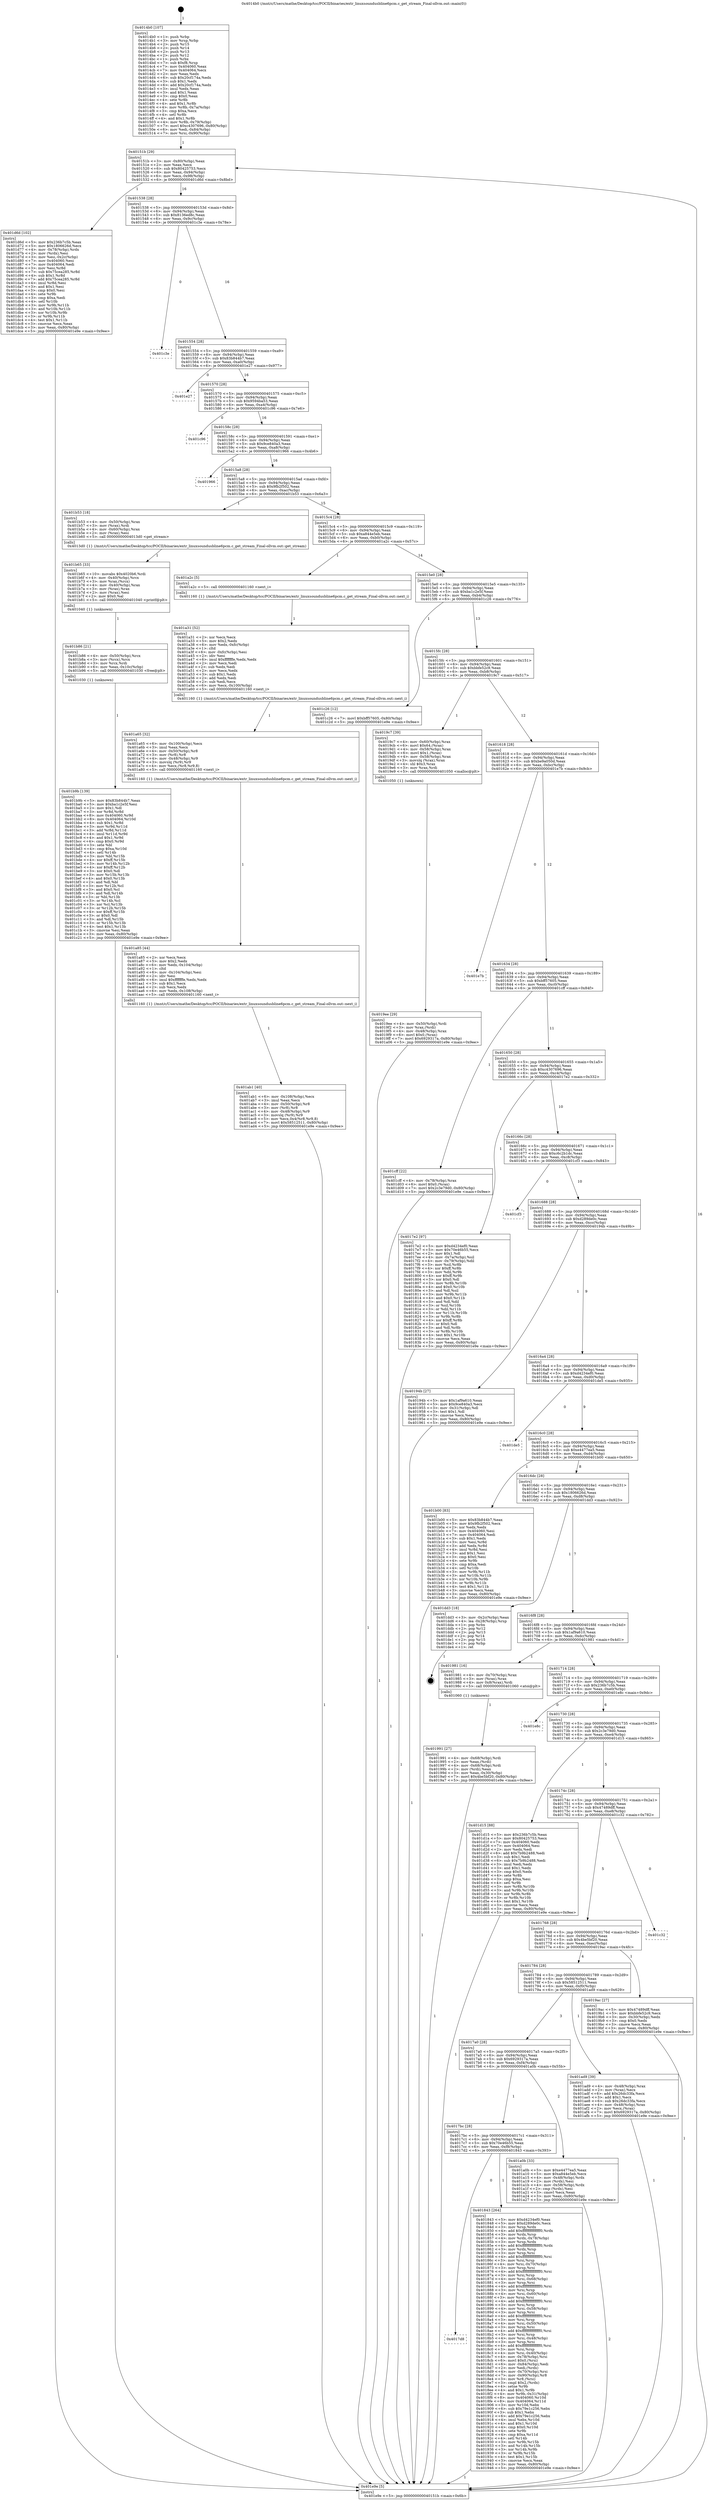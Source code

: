 digraph "0x4014b0" {
  label = "0x4014b0 (/mnt/c/Users/mathe/Desktop/tcc/POCII/binaries/extr_linuxsoundusbline6pcm.c_get_stream_Final-ollvm.out::main(0))"
  labelloc = "t"
  node[shape=record]

  Entry [label="",width=0.3,height=0.3,shape=circle,fillcolor=black,style=filled]
  "0x40151b" [label="{
     0x40151b [29]\l
     | [instrs]\l
     &nbsp;&nbsp;0x40151b \<+3\>: mov -0x80(%rbp),%eax\l
     &nbsp;&nbsp;0x40151e \<+2\>: mov %eax,%ecx\l
     &nbsp;&nbsp;0x401520 \<+6\>: sub $0x80425753,%ecx\l
     &nbsp;&nbsp;0x401526 \<+6\>: mov %eax,-0x94(%rbp)\l
     &nbsp;&nbsp;0x40152c \<+6\>: mov %ecx,-0x98(%rbp)\l
     &nbsp;&nbsp;0x401532 \<+6\>: je 0000000000401d6d \<main+0x8bd\>\l
  }"]
  "0x401d6d" [label="{
     0x401d6d [102]\l
     | [instrs]\l
     &nbsp;&nbsp;0x401d6d \<+5\>: mov $0x236b7c5b,%eax\l
     &nbsp;&nbsp;0x401d72 \<+5\>: mov $0x1806626d,%ecx\l
     &nbsp;&nbsp;0x401d77 \<+4\>: mov -0x78(%rbp),%rdx\l
     &nbsp;&nbsp;0x401d7b \<+2\>: mov (%rdx),%esi\l
     &nbsp;&nbsp;0x401d7d \<+3\>: mov %esi,-0x2c(%rbp)\l
     &nbsp;&nbsp;0x401d80 \<+7\>: mov 0x404060,%esi\l
     &nbsp;&nbsp;0x401d87 \<+7\>: mov 0x404064,%edi\l
     &nbsp;&nbsp;0x401d8e \<+3\>: mov %esi,%r8d\l
     &nbsp;&nbsp;0x401d91 \<+7\>: sub $0x75cea285,%r8d\l
     &nbsp;&nbsp;0x401d98 \<+4\>: sub $0x1,%r8d\l
     &nbsp;&nbsp;0x401d9c \<+7\>: add $0x75cea285,%r8d\l
     &nbsp;&nbsp;0x401da3 \<+4\>: imul %r8d,%esi\l
     &nbsp;&nbsp;0x401da7 \<+3\>: and $0x1,%esi\l
     &nbsp;&nbsp;0x401daa \<+3\>: cmp $0x0,%esi\l
     &nbsp;&nbsp;0x401dad \<+4\>: sete %r9b\l
     &nbsp;&nbsp;0x401db1 \<+3\>: cmp $0xa,%edi\l
     &nbsp;&nbsp;0x401db4 \<+4\>: setl %r10b\l
     &nbsp;&nbsp;0x401db8 \<+3\>: mov %r9b,%r11b\l
     &nbsp;&nbsp;0x401dbb \<+3\>: and %r10b,%r11b\l
     &nbsp;&nbsp;0x401dbe \<+3\>: xor %r10b,%r9b\l
     &nbsp;&nbsp;0x401dc1 \<+3\>: or %r9b,%r11b\l
     &nbsp;&nbsp;0x401dc4 \<+4\>: test $0x1,%r11b\l
     &nbsp;&nbsp;0x401dc8 \<+3\>: cmovne %ecx,%eax\l
     &nbsp;&nbsp;0x401dcb \<+3\>: mov %eax,-0x80(%rbp)\l
     &nbsp;&nbsp;0x401dce \<+5\>: jmp 0000000000401e9e \<main+0x9ee\>\l
  }"]
  "0x401538" [label="{
     0x401538 [28]\l
     | [instrs]\l
     &nbsp;&nbsp;0x401538 \<+5\>: jmp 000000000040153d \<main+0x8d\>\l
     &nbsp;&nbsp;0x40153d \<+6\>: mov -0x94(%rbp),%eax\l
     &nbsp;&nbsp;0x401543 \<+5\>: sub $0x8136ed8c,%eax\l
     &nbsp;&nbsp;0x401548 \<+6\>: mov %eax,-0x9c(%rbp)\l
     &nbsp;&nbsp;0x40154e \<+6\>: je 0000000000401c3e \<main+0x78e\>\l
  }"]
  Exit [label="",width=0.3,height=0.3,shape=circle,fillcolor=black,style=filled,peripheries=2]
  "0x401c3e" [label="{
     0x401c3e\l
  }", style=dashed]
  "0x401554" [label="{
     0x401554 [28]\l
     | [instrs]\l
     &nbsp;&nbsp;0x401554 \<+5\>: jmp 0000000000401559 \<main+0xa9\>\l
     &nbsp;&nbsp;0x401559 \<+6\>: mov -0x94(%rbp),%eax\l
     &nbsp;&nbsp;0x40155f \<+5\>: sub $0x83b844b7,%eax\l
     &nbsp;&nbsp;0x401564 \<+6\>: mov %eax,-0xa0(%rbp)\l
     &nbsp;&nbsp;0x40156a \<+6\>: je 0000000000401e27 \<main+0x977\>\l
  }"]
  "0x401b9b" [label="{
     0x401b9b [139]\l
     | [instrs]\l
     &nbsp;&nbsp;0x401b9b \<+5\>: mov $0x83b844b7,%eax\l
     &nbsp;&nbsp;0x401ba0 \<+5\>: mov $0xba1c2e5f,%esi\l
     &nbsp;&nbsp;0x401ba5 \<+2\>: mov $0x1,%dl\l
     &nbsp;&nbsp;0x401ba7 \<+3\>: xor %r8d,%r8d\l
     &nbsp;&nbsp;0x401baa \<+8\>: mov 0x404060,%r9d\l
     &nbsp;&nbsp;0x401bb2 \<+8\>: mov 0x404064,%r10d\l
     &nbsp;&nbsp;0x401bba \<+4\>: sub $0x1,%r8d\l
     &nbsp;&nbsp;0x401bbe \<+3\>: mov %r9d,%r11d\l
     &nbsp;&nbsp;0x401bc1 \<+3\>: add %r8d,%r11d\l
     &nbsp;&nbsp;0x401bc4 \<+4\>: imul %r11d,%r9d\l
     &nbsp;&nbsp;0x401bc8 \<+4\>: and $0x1,%r9d\l
     &nbsp;&nbsp;0x401bcc \<+4\>: cmp $0x0,%r9d\l
     &nbsp;&nbsp;0x401bd0 \<+3\>: sete %bl\l
     &nbsp;&nbsp;0x401bd3 \<+4\>: cmp $0xa,%r10d\l
     &nbsp;&nbsp;0x401bd7 \<+4\>: setl %r14b\l
     &nbsp;&nbsp;0x401bdb \<+3\>: mov %bl,%r15b\l
     &nbsp;&nbsp;0x401bde \<+4\>: xor $0xff,%r15b\l
     &nbsp;&nbsp;0x401be2 \<+3\>: mov %r14b,%r12b\l
     &nbsp;&nbsp;0x401be5 \<+4\>: xor $0xff,%r12b\l
     &nbsp;&nbsp;0x401be9 \<+3\>: xor $0x0,%dl\l
     &nbsp;&nbsp;0x401bec \<+3\>: mov %r15b,%r13b\l
     &nbsp;&nbsp;0x401bef \<+4\>: and $0x0,%r13b\l
     &nbsp;&nbsp;0x401bf3 \<+2\>: and %dl,%bl\l
     &nbsp;&nbsp;0x401bf5 \<+3\>: mov %r12b,%cl\l
     &nbsp;&nbsp;0x401bf8 \<+3\>: and $0x0,%cl\l
     &nbsp;&nbsp;0x401bfb \<+3\>: and %dl,%r14b\l
     &nbsp;&nbsp;0x401bfe \<+3\>: or %bl,%r13b\l
     &nbsp;&nbsp;0x401c01 \<+3\>: or %r14b,%cl\l
     &nbsp;&nbsp;0x401c04 \<+3\>: xor %cl,%r13b\l
     &nbsp;&nbsp;0x401c07 \<+3\>: or %r12b,%r15b\l
     &nbsp;&nbsp;0x401c0a \<+4\>: xor $0xff,%r15b\l
     &nbsp;&nbsp;0x401c0e \<+3\>: or $0x0,%dl\l
     &nbsp;&nbsp;0x401c11 \<+3\>: and %dl,%r15b\l
     &nbsp;&nbsp;0x401c14 \<+3\>: or %r15b,%r13b\l
     &nbsp;&nbsp;0x401c17 \<+4\>: test $0x1,%r13b\l
     &nbsp;&nbsp;0x401c1b \<+3\>: cmovne %esi,%eax\l
     &nbsp;&nbsp;0x401c1e \<+3\>: mov %eax,-0x80(%rbp)\l
     &nbsp;&nbsp;0x401c21 \<+5\>: jmp 0000000000401e9e \<main+0x9ee\>\l
  }"]
  "0x401e27" [label="{
     0x401e27\l
  }", style=dashed]
  "0x401570" [label="{
     0x401570 [28]\l
     | [instrs]\l
     &nbsp;&nbsp;0x401570 \<+5\>: jmp 0000000000401575 \<main+0xc5\>\l
     &nbsp;&nbsp;0x401575 \<+6\>: mov -0x94(%rbp),%eax\l
     &nbsp;&nbsp;0x40157b \<+5\>: sub $0x9594ba53,%eax\l
     &nbsp;&nbsp;0x401580 \<+6\>: mov %eax,-0xa4(%rbp)\l
     &nbsp;&nbsp;0x401586 \<+6\>: je 0000000000401c96 \<main+0x7e6\>\l
  }"]
  "0x401b86" [label="{
     0x401b86 [21]\l
     | [instrs]\l
     &nbsp;&nbsp;0x401b86 \<+4\>: mov -0x50(%rbp),%rcx\l
     &nbsp;&nbsp;0x401b8a \<+3\>: mov (%rcx),%rcx\l
     &nbsp;&nbsp;0x401b8d \<+3\>: mov %rcx,%rdi\l
     &nbsp;&nbsp;0x401b90 \<+6\>: mov %eax,-0x10c(%rbp)\l
     &nbsp;&nbsp;0x401b96 \<+5\>: call 0000000000401030 \<free@plt\>\l
     | [calls]\l
     &nbsp;&nbsp;0x401030 \{1\} (unknown)\l
  }"]
  "0x401c96" [label="{
     0x401c96\l
  }", style=dashed]
  "0x40158c" [label="{
     0x40158c [28]\l
     | [instrs]\l
     &nbsp;&nbsp;0x40158c \<+5\>: jmp 0000000000401591 \<main+0xe1\>\l
     &nbsp;&nbsp;0x401591 \<+6\>: mov -0x94(%rbp),%eax\l
     &nbsp;&nbsp;0x401597 \<+5\>: sub $0x9ce840a3,%eax\l
     &nbsp;&nbsp;0x40159c \<+6\>: mov %eax,-0xa8(%rbp)\l
     &nbsp;&nbsp;0x4015a2 \<+6\>: je 0000000000401966 \<main+0x4b6\>\l
  }"]
  "0x401b65" [label="{
     0x401b65 [33]\l
     | [instrs]\l
     &nbsp;&nbsp;0x401b65 \<+10\>: movabs $0x4020b6,%rdi\l
     &nbsp;&nbsp;0x401b6f \<+4\>: mov -0x40(%rbp),%rcx\l
     &nbsp;&nbsp;0x401b73 \<+3\>: mov %rax,(%rcx)\l
     &nbsp;&nbsp;0x401b76 \<+4\>: mov -0x40(%rbp),%rax\l
     &nbsp;&nbsp;0x401b7a \<+3\>: mov (%rax),%rax\l
     &nbsp;&nbsp;0x401b7d \<+2\>: mov (%rax),%esi\l
     &nbsp;&nbsp;0x401b7f \<+2\>: mov $0x0,%al\l
     &nbsp;&nbsp;0x401b81 \<+5\>: call 0000000000401040 \<printf@plt\>\l
     | [calls]\l
     &nbsp;&nbsp;0x401040 \{1\} (unknown)\l
  }"]
  "0x401966" [label="{
     0x401966\l
  }", style=dashed]
  "0x4015a8" [label="{
     0x4015a8 [28]\l
     | [instrs]\l
     &nbsp;&nbsp;0x4015a8 \<+5\>: jmp 00000000004015ad \<main+0xfd\>\l
     &nbsp;&nbsp;0x4015ad \<+6\>: mov -0x94(%rbp),%eax\l
     &nbsp;&nbsp;0x4015b3 \<+5\>: sub $0x9fb2f502,%eax\l
     &nbsp;&nbsp;0x4015b8 \<+6\>: mov %eax,-0xac(%rbp)\l
     &nbsp;&nbsp;0x4015be \<+6\>: je 0000000000401b53 \<main+0x6a3\>\l
  }"]
  "0x401ab1" [label="{
     0x401ab1 [40]\l
     | [instrs]\l
     &nbsp;&nbsp;0x401ab1 \<+6\>: mov -0x108(%rbp),%ecx\l
     &nbsp;&nbsp;0x401ab7 \<+3\>: imul %eax,%ecx\l
     &nbsp;&nbsp;0x401aba \<+4\>: mov -0x50(%rbp),%r8\l
     &nbsp;&nbsp;0x401abe \<+3\>: mov (%r8),%r8\l
     &nbsp;&nbsp;0x401ac1 \<+4\>: mov -0x48(%rbp),%r9\l
     &nbsp;&nbsp;0x401ac5 \<+3\>: movslq (%r9),%r9\l
     &nbsp;&nbsp;0x401ac8 \<+5\>: mov %ecx,0x4(%r8,%r9,8)\l
     &nbsp;&nbsp;0x401acd \<+7\>: movl $0x58512511,-0x80(%rbp)\l
     &nbsp;&nbsp;0x401ad4 \<+5\>: jmp 0000000000401e9e \<main+0x9ee\>\l
  }"]
  "0x401b53" [label="{
     0x401b53 [18]\l
     | [instrs]\l
     &nbsp;&nbsp;0x401b53 \<+4\>: mov -0x50(%rbp),%rax\l
     &nbsp;&nbsp;0x401b57 \<+3\>: mov (%rax),%rdi\l
     &nbsp;&nbsp;0x401b5a \<+4\>: mov -0x60(%rbp),%rax\l
     &nbsp;&nbsp;0x401b5e \<+2\>: mov (%rax),%esi\l
     &nbsp;&nbsp;0x401b60 \<+5\>: call 00000000004013d0 \<get_stream\>\l
     | [calls]\l
     &nbsp;&nbsp;0x4013d0 \{1\} (/mnt/c/Users/mathe/Desktop/tcc/POCII/binaries/extr_linuxsoundusbline6pcm.c_get_stream_Final-ollvm.out::get_stream)\l
  }"]
  "0x4015c4" [label="{
     0x4015c4 [28]\l
     | [instrs]\l
     &nbsp;&nbsp;0x4015c4 \<+5\>: jmp 00000000004015c9 \<main+0x119\>\l
     &nbsp;&nbsp;0x4015c9 \<+6\>: mov -0x94(%rbp),%eax\l
     &nbsp;&nbsp;0x4015cf \<+5\>: sub $0xa844e5eb,%eax\l
     &nbsp;&nbsp;0x4015d4 \<+6\>: mov %eax,-0xb0(%rbp)\l
     &nbsp;&nbsp;0x4015da \<+6\>: je 0000000000401a2c \<main+0x57c\>\l
  }"]
  "0x401a85" [label="{
     0x401a85 [44]\l
     | [instrs]\l
     &nbsp;&nbsp;0x401a85 \<+2\>: xor %ecx,%ecx\l
     &nbsp;&nbsp;0x401a87 \<+5\>: mov $0x2,%edx\l
     &nbsp;&nbsp;0x401a8c \<+6\>: mov %edx,-0x104(%rbp)\l
     &nbsp;&nbsp;0x401a92 \<+1\>: cltd\l
     &nbsp;&nbsp;0x401a93 \<+6\>: mov -0x104(%rbp),%esi\l
     &nbsp;&nbsp;0x401a99 \<+2\>: idiv %esi\l
     &nbsp;&nbsp;0x401a9b \<+6\>: imul $0xfffffffe,%edx,%edx\l
     &nbsp;&nbsp;0x401aa1 \<+3\>: sub $0x1,%ecx\l
     &nbsp;&nbsp;0x401aa4 \<+2\>: sub %ecx,%edx\l
     &nbsp;&nbsp;0x401aa6 \<+6\>: mov %edx,-0x108(%rbp)\l
     &nbsp;&nbsp;0x401aac \<+5\>: call 0000000000401160 \<next_i\>\l
     | [calls]\l
     &nbsp;&nbsp;0x401160 \{1\} (/mnt/c/Users/mathe/Desktop/tcc/POCII/binaries/extr_linuxsoundusbline6pcm.c_get_stream_Final-ollvm.out::next_i)\l
  }"]
  "0x401a2c" [label="{
     0x401a2c [5]\l
     | [instrs]\l
     &nbsp;&nbsp;0x401a2c \<+5\>: call 0000000000401160 \<next_i\>\l
     | [calls]\l
     &nbsp;&nbsp;0x401160 \{1\} (/mnt/c/Users/mathe/Desktop/tcc/POCII/binaries/extr_linuxsoundusbline6pcm.c_get_stream_Final-ollvm.out::next_i)\l
  }"]
  "0x4015e0" [label="{
     0x4015e0 [28]\l
     | [instrs]\l
     &nbsp;&nbsp;0x4015e0 \<+5\>: jmp 00000000004015e5 \<main+0x135\>\l
     &nbsp;&nbsp;0x4015e5 \<+6\>: mov -0x94(%rbp),%eax\l
     &nbsp;&nbsp;0x4015eb \<+5\>: sub $0xba1c2e5f,%eax\l
     &nbsp;&nbsp;0x4015f0 \<+6\>: mov %eax,-0xb4(%rbp)\l
     &nbsp;&nbsp;0x4015f6 \<+6\>: je 0000000000401c26 \<main+0x776\>\l
  }"]
  "0x401a65" [label="{
     0x401a65 [32]\l
     | [instrs]\l
     &nbsp;&nbsp;0x401a65 \<+6\>: mov -0x100(%rbp),%ecx\l
     &nbsp;&nbsp;0x401a6b \<+3\>: imul %eax,%ecx\l
     &nbsp;&nbsp;0x401a6e \<+4\>: mov -0x50(%rbp),%r8\l
     &nbsp;&nbsp;0x401a72 \<+3\>: mov (%r8),%r8\l
     &nbsp;&nbsp;0x401a75 \<+4\>: mov -0x48(%rbp),%r9\l
     &nbsp;&nbsp;0x401a79 \<+3\>: movslq (%r9),%r9\l
     &nbsp;&nbsp;0x401a7c \<+4\>: mov %ecx,(%r8,%r9,8)\l
     &nbsp;&nbsp;0x401a80 \<+5\>: call 0000000000401160 \<next_i\>\l
     | [calls]\l
     &nbsp;&nbsp;0x401160 \{1\} (/mnt/c/Users/mathe/Desktop/tcc/POCII/binaries/extr_linuxsoundusbline6pcm.c_get_stream_Final-ollvm.out::next_i)\l
  }"]
  "0x401c26" [label="{
     0x401c26 [12]\l
     | [instrs]\l
     &nbsp;&nbsp;0x401c26 \<+7\>: movl $0xbff57605,-0x80(%rbp)\l
     &nbsp;&nbsp;0x401c2d \<+5\>: jmp 0000000000401e9e \<main+0x9ee\>\l
  }"]
  "0x4015fc" [label="{
     0x4015fc [28]\l
     | [instrs]\l
     &nbsp;&nbsp;0x4015fc \<+5\>: jmp 0000000000401601 \<main+0x151\>\l
     &nbsp;&nbsp;0x401601 \<+6\>: mov -0x94(%rbp),%eax\l
     &nbsp;&nbsp;0x401607 \<+5\>: sub $0xbbfe52c9,%eax\l
     &nbsp;&nbsp;0x40160c \<+6\>: mov %eax,-0xb8(%rbp)\l
     &nbsp;&nbsp;0x401612 \<+6\>: je 00000000004019c7 \<main+0x517\>\l
  }"]
  "0x401a31" [label="{
     0x401a31 [52]\l
     | [instrs]\l
     &nbsp;&nbsp;0x401a31 \<+2\>: xor %ecx,%ecx\l
     &nbsp;&nbsp;0x401a33 \<+5\>: mov $0x2,%edx\l
     &nbsp;&nbsp;0x401a38 \<+6\>: mov %edx,-0xfc(%rbp)\l
     &nbsp;&nbsp;0x401a3e \<+1\>: cltd\l
     &nbsp;&nbsp;0x401a3f \<+6\>: mov -0xfc(%rbp),%esi\l
     &nbsp;&nbsp;0x401a45 \<+2\>: idiv %esi\l
     &nbsp;&nbsp;0x401a47 \<+6\>: imul $0xfffffffe,%edx,%edx\l
     &nbsp;&nbsp;0x401a4d \<+2\>: mov %ecx,%edi\l
     &nbsp;&nbsp;0x401a4f \<+2\>: sub %edx,%edi\l
     &nbsp;&nbsp;0x401a51 \<+2\>: mov %ecx,%edx\l
     &nbsp;&nbsp;0x401a53 \<+3\>: sub $0x1,%edx\l
     &nbsp;&nbsp;0x401a56 \<+2\>: add %edx,%edi\l
     &nbsp;&nbsp;0x401a58 \<+2\>: sub %edi,%ecx\l
     &nbsp;&nbsp;0x401a5a \<+6\>: mov %ecx,-0x100(%rbp)\l
     &nbsp;&nbsp;0x401a60 \<+5\>: call 0000000000401160 \<next_i\>\l
     | [calls]\l
     &nbsp;&nbsp;0x401160 \{1\} (/mnt/c/Users/mathe/Desktop/tcc/POCII/binaries/extr_linuxsoundusbline6pcm.c_get_stream_Final-ollvm.out::next_i)\l
  }"]
  "0x4019c7" [label="{
     0x4019c7 [39]\l
     | [instrs]\l
     &nbsp;&nbsp;0x4019c7 \<+4\>: mov -0x60(%rbp),%rax\l
     &nbsp;&nbsp;0x4019cb \<+6\>: movl $0x64,(%rax)\l
     &nbsp;&nbsp;0x4019d1 \<+4\>: mov -0x58(%rbp),%rax\l
     &nbsp;&nbsp;0x4019d5 \<+6\>: movl $0x1,(%rax)\l
     &nbsp;&nbsp;0x4019db \<+4\>: mov -0x58(%rbp),%rax\l
     &nbsp;&nbsp;0x4019df \<+3\>: movslq (%rax),%rax\l
     &nbsp;&nbsp;0x4019e2 \<+4\>: shl $0x3,%rax\l
     &nbsp;&nbsp;0x4019e6 \<+3\>: mov %rax,%rdi\l
     &nbsp;&nbsp;0x4019e9 \<+5\>: call 0000000000401050 \<malloc@plt\>\l
     | [calls]\l
     &nbsp;&nbsp;0x401050 \{1\} (unknown)\l
  }"]
  "0x401618" [label="{
     0x401618 [28]\l
     | [instrs]\l
     &nbsp;&nbsp;0x401618 \<+5\>: jmp 000000000040161d \<main+0x16d\>\l
     &nbsp;&nbsp;0x40161d \<+6\>: mov -0x94(%rbp),%eax\l
     &nbsp;&nbsp;0x401623 \<+5\>: sub $0xbe9a050d,%eax\l
     &nbsp;&nbsp;0x401628 \<+6\>: mov %eax,-0xbc(%rbp)\l
     &nbsp;&nbsp;0x40162e \<+6\>: je 0000000000401e7b \<main+0x9cb\>\l
  }"]
  "0x4019ee" [label="{
     0x4019ee [29]\l
     | [instrs]\l
     &nbsp;&nbsp;0x4019ee \<+4\>: mov -0x50(%rbp),%rdi\l
     &nbsp;&nbsp;0x4019f2 \<+3\>: mov %rax,(%rdi)\l
     &nbsp;&nbsp;0x4019f5 \<+4\>: mov -0x48(%rbp),%rax\l
     &nbsp;&nbsp;0x4019f9 \<+6\>: movl $0x0,(%rax)\l
     &nbsp;&nbsp;0x4019ff \<+7\>: movl $0x6929317a,-0x80(%rbp)\l
     &nbsp;&nbsp;0x401a06 \<+5\>: jmp 0000000000401e9e \<main+0x9ee\>\l
  }"]
  "0x401e7b" [label="{
     0x401e7b\l
  }", style=dashed]
  "0x401634" [label="{
     0x401634 [28]\l
     | [instrs]\l
     &nbsp;&nbsp;0x401634 \<+5\>: jmp 0000000000401639 \<main+0x189\>\l
     &nbsp;&nbsp;0x401639 \<+6\>: mov -0x94(%rbp),%eax\l
     &nbsp;&nbsp;0x40163f \<+5\>: sub $0xbff57605,%eax\l
     &nbsp;&nbsp;0x401644 \<+6\>: mov %eax,-0xc0(%rbp)\l
     &nbsp;&nbsp;0x40164a \<+6\>: je 0000000000401cff \<main+0x84f\>\l
  }"]
  "0x401991" [label="{
     0x401991 [27]\l
     | [instrs]\l
     &nbsp;&nbsp;0x401991 \<+4\>: mov -0x68(%rbp),%rdi\l
     &nbsp;&nbsp;0x401995 \<+2\>: mov %eax,(%rdi)\l
     &nbsp;&nbsp;0x401997 \<+4\>: mov -0x68(%rbp),%rdi\l
     &nbsp;&nbsp;0x40199b \<+2\>: mov (%rdi),%eax\l
     &nbsp;&nbsp;0x40199d \<+3\>: mov %eax,-0x30(%rbp)\l
     &nbsp;&nbsp;0x4019a0 \<+7\>: movl $0x4be5bf20,-0x80(%rbp)\l
     &nbsp;&nbsp;0x4019a7 \<+5\>: jmp 0000000000401e9e \<main+0x9ee\>\l
  }"]
  "0x401cff" [label="{
     0x401cff [22]\l
     | [instrs]\l
     &nbsp;&nbsp;0x401cff \<+4\>: mov -0x78(%rbp),%rax\l
     &nbsp;&nbsp;0x401d03 \<+6\>: movl $0x0,(%rax)\l
     &nbsp;&nbsp;0x401d09 \<+7\>: movl $0x2c3e79d0,-0x80(%rbp)\l
     &nbsp;&nbsp;0x401d10 \<+5\>: jmp 0000000000401e9e \<main+0x9ee\>\l
  }"]
  "0x401650" [label="{
     0x401650 [28]\l
     | [instrs]\l
     &nbsp;&nbsp;0x401650 \<+5\>: jmp 0000000000401655 \<main+0x1a5\>\l
     &nbsp;&nbsp;0x401655 \<+6\>: mov -0x94(%rbp),%eax\l
     &nbsp;&nbsp;0x40165b \<+5\>: sub $0xc4307696,%eax\l
     &nbsp;&nbsp;0x401660 \<+6\>: mov %eax,-0xc4(%rbp)\l
     &nbsp;&nbsp;0x401666 \<+6\>: je 00000000004017e2 \<main+0x332\>\l
  }"]
  "0x4017d8" [label="{
     0x4017d8\l
  }", style=dashed]
  "0x4017e2" [label="{
     0x4017e2 [97]\l
     | [instrs]\l
     &nbsp;&nbsp;0x4017e2 \<+5\>: mov $0xd4234ef0,%eax\l
     &nbsp;&nbsp;0x4017e7 \<+5\>: mov $0x70e46b55,%ecx\l
     &nbsp;&nbsp;0x4017ec \<+2\>: mov $0x1,%dl\l
     &nbsp;&nbsp;0x4017ee \<+4\>: mov -0x7a(%rbp),%sil\l
     &nbsp;&nbsp;0x4017f2 \<+4\>: mov -0x79(%rbp),%dil\l
     &nbsp;&nbsp;0x4017f6 \<+3\>: mov %sil,%r8b\l
     &nbsp;&nbsp;0x4017f9 \<+4\>: xor $0xff,%r8b\l
     &nbsp;&nbsp;0x4017fd \<+3\>: mov %dil,%r9b\l
     &nbsp;&nbsp;0x401800 \<+4\>: xor $0xff,%r9b\l
     &nbsp;&nbsp;0x401804 \<+3\>: xor $0x0,%dl\l
     &nbsp;&nbsp;0x401807 \<+3\>: mov %r8b,%r10b\l
     &nbsp;&nbsp;0x40180a \<+4\>: and $0x0,%r10b\l
     &nbsp;&nbsp;0x40180e \<+3\>: and %dl,%sil\l
     &nbsp;&nbsp;0x401811 \<+3\>: mov %r9b,%r11b\l
     &nbsp;&nbsp;0x401814 \<+4\>: and $0x0,%r11b\l
     &nbsp;&nbsp;0x401818 \<+3\>: and %dl,%dil\l
     &nbsp;&nbsp;0x40181b \<+3\>: or %sil,%r10b\l
     &nbsp;&nbsp;0x40181e \<+3\>: or %dil,%r11b\l
     &nbsp;&nbsp;0x401821 \<+3\>: xor %r11b,%r10b\l
     &nbsp;&nbsp;0x401824 \<+3\>: or %r9b,%r8b\l
     &nbsp;&nbsp;0x401827 \<+4\>: xor $0xff,%r8b\l
     &nbsp;&nbsp;0x40182b \<+3\>: or $0x0,%dl\l
     &nbsp;&nbsp;0x40182e \<+3\>: and %dl,%r8b\l
     &nbsp;&nbsp;0x401831 \<+3\>: or %r8b,%r10b\l
     &nbsp;&nbsp;0x401834 \<+4\>: test $0x1,%r10b\l
     &nbsp;&nbsp;0x401838 \<+3\>: cmovne %ecx,%eax\l
     &nbsp;&nbsp;0x40183b \<+3\>: mov %eax,-0x80(%rbp)\l
     &nbsp;&nbsp;0x40183e \<+5\>: jmp 0000000000401e9e \<main+0x9ee\>\l
  }"]
  "0x40166c" [label="{
     0x40166c [28]\l
     | [instrs]\l
     &nbsp;&nbsp;0x40166c \<+5\>: jmp 0000000000401671 \<main+0x1c1\>\l
     &nbsp;&nbsp;0x401671 \<+6\>: mov -0x94(%rbp),%eax\l
     &nbsp;&nbsp;0x401677 \<+5\>: sub $0xc6c2b1dc,%eax\l
     &nbsp;&nbsp;0x40167c \<+6\>: mov %eax,-0xc8(%rbp)\l
     &nbsp;&nbsp;0x401682 \<+6\>: je 0000000000401cf3 \<main+0x843\>\l
  }"]
  "0x401e9e" [label="{
     0x401e9e [5]\l
     | [instrs]\l
     &nbsp;&nbsp;0x401e9e \<+5\>: jmp 000000000040151b \<main+0x6b\>\l
  }"]
  "0x4014b0" [label="{
     0x4014b0 [107]\l
     | [instrs]\l
     &nbsp;&nbsp;0x4014b0 \<+1\>: push %rbp\l
     &nbsp;&nbsp;0x4014b1 \<+3\>: mov %rsp,%rbp\l
     &nbsp;&nbsp;0x4014b4 \<+2\>: push %r15\l
     &nbsp;&nbsp;0x4014b6 \<+2\>: push %r14\l
     &nbsp;&nbsp;0x4014b8 \<+2\>: push %r13\l
     &nbsp;&nbsp;0x4014ba \<+2\>: push %r12\l
     &nbsp;&nbsp;0x4014bc \<+1\>: push %rbx\l
     &nbsp;&nbsp;0x4014bd \<+7\>: sub $0xf8,%rsp\l
     &nbsp;&nbsp;0x4014c4 \<+7\>: mov 0x404060,%eax\l
     &nbsp;&nbsp;0x4014cb \<+7\>: mov 0x404064,%ecx\l
     &nbsp;&nbsp;0x4014d2 \<+2\>: mov %eax,%edx\l
     &nbsp;&nbsp;0x4014d4 \<+6\>: sub $0x20cf174a,%edx\l
     &nbsp;&nbsp;0x4014da \<+3\>: sub $0x1,%edx\l
     &nbsp;&nbsp;0x4014dd \<+6\>: add $0x20cf174a,%edx\l
     &nbsp;&nbsp;0x4014e3 \<+3\>: imul %edx,%eax\l
     &nbsp;&nbsp;0x4014e6 \<+3\>: and $0x1,%eax\l
     &nbsp;&nbsp;0x4014e9 \<+3\>: cmp $0x0,%eax\l
     &nbsp;&nbsp;0x4014ec \<+4\>: sete %r8b\l
     &nbsp;&nbsp;0x4014f0 \<+4\>: and $0x1,%r8b\l
     &nbsp;&nbsp;0x4014f4 \<+4\>: mov %r8b,-0x7a(%rbp)\l
     &nbsp;&nbsp;0x4014f8 \<+3\>: cmp $0xa,%ecx\l
     &nbsp;&nbsp;0x4014fb \<+4\>: setl %r8b\l
     &nbsp;&nbsp;0x4014ff \<+4\>: and $0x1,%r8b\l
     &nbsp;&nbsp;0x401503 \<+4\>: mov %r8b,-0x79(%rbp)\l
     &nbsp;&nbsp;0x401507 \<+7\>: movl $0xc4307696,-0x80(%rbp)\l
     &nbsp;&nbsp;0x40150e \<+6\>: mov %edi,-0x84(%rbp)\l
     &nbsp;&nbsp;0x401514 \<+7\>: mov %rsi,-0x90(%rbp)\l
  }"]
  "0x401843" [label="{
     0x401843 [264]\l
     | [instrs]\l
     &nbsp;&nbsp;0x401843 \<+5\>: mov $0xd4234ef0,%eax\l
     &nbsp;&nbsp;0x401848 \<+5\>: mov $0xd289de0c,%ecx\l
     &nbsp;&nbsp;0x40184d \<+3\>: mov %rsp,%rdx\l
     &nbsp;&nbsp;0x401850 \<+4\>: add $0xfffffffffffffff0,%rdx\l
     &nbsp;&nbsp;0x401854 \<+3\>: mov %rdx,%rsp\l
     &nbsp;&nbsp;0x401857 \<+4\>: mov %rdx,-0x78(%rbp)\l
     &nbsp;&nbsp;0x40185b \<+3\>: mov %rsp,%rdx\l
     &nbsp;&nbsp;0x40185e \<+4\>: add $0xfffffffffffffff0,%rdx\l
     &nbsp;&nbsp;0x401862 \<+3\>: mov %rdx,%rsp\l
     &nbsp;&nbsp;0x401865 \<+3\>: mov %rsp,%rsi\l
     &nbsp;&nbsp;0x401868 \<+4\>: add $0xfffffffffffffff0,%rsi\l
     &nbsp;&nbsp;0x40186c \<+3\>: mov %rsi,%rsp\l
     &nbsp;&nbsp;0x40186f \<+4\>: mov %rsi,-0x70(%rbp)\l
     &nbsp;&nbsp;0x401873 \<+3\>: mov %rsp,%rsi\l
     &nbsp;&nbsp;0x401876 \<+4\>: add $0xfffffffffffffff0,%rsi\l
     &nbsp;&nbsp;0x40187a \<+3\>: mov %rsi,%rsp\l
     &nbsp;&nbsp;0x40187d \<+4\>: mov %rsi,-0x68(%rbp)\l
     &nbsp;&nbsp;0x401881 \<+3\>: mov %rsp,%rsi\l
     &nbsp;&nbsp;0x401884 \<+4\>: add $0xfffffffffffffff0,%rsi\l
     &nbsp;&nbsp;0x401888 \<+3\>: mov %rsi,%rsp\l
     &nbsp;&nbsp;0x40188b \<+4\>: mov %rsi,-0x60(%rbp)\l
     &nbsp;&nbsp;0x40188f \<+3\>: mov %rsp,%rsi\l
     &nbsp;&nbsp;0x401892 \<+4\>: add $0xfffffffffffffff0,%rsi\l
     &nbsp;&nbsp;0x401896 \<+3\>: mov %rsi,%rsp\l
     &nbsp;&nbsp;0x401899 \<+4\>: mov %rsi,-0x58(%rbp)\l
     &nbsp;&nbsp;0x40189d \<+3\>: mov %rsp,%rsi\l
     &nbsp;&nbsp;0x4018a0 \<+4\>: add $0xfffffffffffffff0,%rsi\l
     &nbsp;&nbsp;0x4018a4 \<+3\>: mov %rsi,%rsp\l
     &nbsp;&nbsp;0x4018a7 \<+4\>: mov %rsi,-0x50(%rbp)\l
     &nbsp;&nbsp;0x4018ab \<+3\>: mov %rsp,%rsi\l
     &nbsp;&nbsp;0x4018ae \<+4\>: add $0xfffffffffffffff0,%rsi\l
     &nbsp;&nbsp;0x4018b2 \<+3\>: mov %rsi,%rsp\l
     &nbsp;&nbsp;0x4018b5 \<+4\>: mov %rsi,-0x48(%rbp)\l
     &nbsp;&nbsp;0x4018b9 \<+3\>: mov %rsp,%rsi\l
     &nbsp;&nbsp;0x4018bc \<+4\>: add $0xfffffffffffffff0,%rsi\l
     &nbsp;&nbsp;0x4018c0 \<+3\>: mov %rsi,%rsp\l
     &nbsp;&nbsp;0x4018c3 \<+4\>: mov %rsi,-0x40(%rbp)\l
     &nbsp;&nbsp;0x4018c7 \<+4\>: mov -0x78(%rbp),%rsi\l
     &nbsp;&nbsp;0x4018cb \<+6\>: movl $0x0,(%rsi)\l
     &nbsp;&nbsp;0x4018d1 \<+6\>: mov -0x84(%rbp),%edi\l
     &nbsp;&nbsp;0x4018d7 \<+2\>: mov %edi,(%rdx)\l
     &nbsp;&nbsp;0x4018d9 \<+4\>: mov -0x70(%rbp),%rsi\l
     &nbsp;&nbsp;0x4018dd \<+7\>: mov -0x90(%rbp),%r8\l
     &nbsp;&nbsp;0x4018e4 \<+3\>: mov %r8,(%rsi)\l
     &nbsp;&nbsp;0x4018e7 \<+3\>: cmpl $0x2,(%rdx)\l
     &nbsp;&nbsp;0x4018ea \<+4\>: setne %r9b\l
     &nbsp;&nbsp;0x4018ee \<+4\>: and $0x1,%r9b\l
     &nbsp;&nbsp;0x4018f2 \<+4\>: mov %r9b,-0x31(%rbp)\l
     &nbsp;&nbsp;0x4018f6 \<+8\>: mov 0x404060,%r10d\l
     &nbsp;&nbsp;0x4018fe \<+8\>: mov 0x404064,%r11d\l
     &nbsp;&nbsp;0x401906 \<+3\>: mov %r10d,%ebx\l
     &nbsp;&nbsp;0x401909 \<+6\>: sub $0x79e1c256,%ebx\l
     &nbsp;&nbsp;0x40190f \<+3\>: sub $0x1,%ebx\l
     &nbsp;&nbsp;0x401912 \<+6\>: add $0x79e1c256,%ebx\l
     &nbsp;&nbsp;0x401918 \<+4\>: imul %ebx,%r10d\l
     &nbsp;&nbsp;0x40191c \<+4\>: and $0x1,%r10d\l
     &nbsp;&nbsp;0x401920 \<+4\>: cmp $0x0,%r10d\l
     &nbsp;&nbsp;0x401924 \<+4\>: sete %r9b\l
     &nbsp;&nbsp;0x401928 \<+4\>: cmp $0xa,%r11d\l
     &nbsp;&nbsp;0x40192c \<+4\>: setl %r14b\l
     &nbsp;&nbsp;0x401930 \<+3\>: mov %r9b,%r15b\l
     &nbsp;&nbsp;0x401933 \<+3\>: and %r14b,%r15b\l
     &nbsp;&nbsp;0x401936 \<+3\>: xor %r14b,%r9b\l
     &nbsp;&nbsp;0x401939 \<+3\>: or %r9b,%r15b\l
     &nbsp;&nbsp;0x40193c \<+4\>: test $0x1,%r15b\l
     &nbsp;&nbsp;0x401940 \<+3\>: cmovne %ecx,%eax\l
     &nbsp;&nbsp;0x401943 \<+3\>: mov %eax,-0x80(%rbp)\l
     &nbsp;&nbsp;0x401946 \<+5\>: jmp 0000000000401e9e \<main+0x9ee\>\l
  }"]
  "0x401cf3" [label="{
     0x401cf3\l
  }", style=dashed]
  "0x401688" [label="{
     0x401688 [28]\l
     | [instrs]\l
     &nbsp;&nbsp;0x401688 \<+5\>: jmp 000000000040168d \<main+0x1dd\>\l
     &nbsp;&nbsp;0x40168d \<+6\>: mov -0x94(%rbp),%eax\l
     &nbsp;&nbsp;0x401693 \<+5\>: sub $0xd289de0c,%eax\l
     &nbsp;&nbsp;0x401698 \<+6\>: mov %eax,-0xcc(%rbp)\l
     &nbsp;&nbsp;0x40169e \<+6\>: je 000000000040194b \<main+0x49b\>\l
  }"]
  "0x4017bc" [label="{
     0x4017bc [28]\l
     | [instrs]\l
     &nbsp;&nbsp;0x4017bc \<+5\>: jmp 00000000004017c1 \<main+0x311\>\l
     &nbsp;&nbsp;0x4017c1 \<+6\>: mov -0x94(%rbp),%eax\l
     &nbsp;&nbsp;0x4017c7 \<+5\>: sub $0x70e46b55,%eax\l
     &nbsp;&nbsp;0x4017cc \<+6\>: mov %eax,-0xf8(%rbp)\l
     &nbsp;&nbsp;0x4017d2 \<+6\>: je 0000000000401843 \<main+0x393\>\l
  }"]
  "0x40194b" [label="{
     0x40194b [27]\l
     | [instrs]\l
     &nbsp;&nbsp;0x40194b \<+5\>: mov $0x1af9a610,%eax\l
     &nbsp;&nbsp;0x401950 \<+5\>: mov $0x9ce840a3,%ecx\l
     &nbsp;&nbsp;0x401955 \<+3\>: mov -0x31(%rbp),%dl\l
     &nbsp;&nbsp;0x401958 \<+3\>: test $0x1,%dl\l
     &nbsp;&nbsp;0x40195b \<+3\>: cmovne %ecx,%eax\l
     &nbsp;&nbsp;0x40195e \<+3\>: mov %eax,-0x80(%rbp)\l
     &nbsp;&nbsp;0x401961 \<+5\>: jmp 0000000000401e9e \<main+0x9ee\>\l
  }"]
  "0x4016a4" [label="{
     0x4016a4 [28]\l
     | [instrs]\l
     &nbsp;&nbsp;0x4016a4 \<+5\>: jmp 00000000004016a9 \<main+0x1f9\>\l
     &nbsp;&nbsp;0x4016a9 \<+6\>: mov -0x94(%rbp),%eax\l
     &nbsp;&nbsp;0x4016af \<+5\>: sub $0xd4234ef0,%eax\l
     &nbsp;&nbsp;0x4016b4 \<+6\>: mov %eax,-0xd0(%rbp)\l
     &nbsp;&nbsp;0x4016ba \<+6\>: je 0000000000401de5 \<main+0x935\>\l
  }"]
  "0x401a0b" [label="{
     0x401a0b [33]\l
     | [instrs]\l
     &nbsp;&nbsp;0x401a0b \<+5\>: mov $0xe4477ea5,%eax\l
     &nbsp;&nbsp;0x401a10 \<+5\>: mov $0xa844e5eb,%ecx\l
     &nbsp;&nbsp;0x401a15 \<+4\>: mov -0x48(%rbp),%rdx\l
     &nbsp;&nbsp;0x401a19 \<+2\>: mov (%rdx),%esi\l
     &nbsp;&nbsp;0x401a1b \<+4\>: mov -0x58(%rbp),%rdx\l
     &nbsp;&nbsp;0x401a1f \<+2\>: cmp (%rdx),%esi\l
     &nbsp;&nbsp;0x401a21 \<+3\>: cmovl %ecx,%eax\l
     &nbsp;&nbsp;0x401a24 \<+3\>: mov %eax,-0x80(%rbp)\l
     &nbsp;&nbsp;0x401a27 \<+5\>: jmp 0000000000401e9e \<main+0x9ee\>\l
  }"]
  "0x401de5" [label="{
     0x401de5\l
  }", style=dashed]
  "0x4016c0" [label="{
     0x4016c0 [28]\l
     | [instrs]\l
     &nbsp;&nbsp;0x4016c0 \<+5\>: jmp 00000000004016c5 \<main+0x215\>\l
     &nbsp;&nbsp;0x4016c5 \<+6\>: mov -0x94(%rbp),%eax\l
     &nbsp;&nbsp;0x4016cb \<+5\>: sub $0xe4477ea5,%eax\l
     &nbsp;&nbsp;0x4016d0 \<+6\>: mov %eax,-0xd4(%rbp)\l
     &nbsp;&nbsp;0x4016d6 \<+6\>: je 0000000000401b00 \<main+0x650\>\l
  }"]
  "0x4017a0" [label="{
     0x4017a0 [28]\l
     | [instrs]\l
     &nbsp;&nbsp;0x4017a0 \<+5\>: jmp 00000000004017a5 \<main+0x2f5\>\l
     &nbsp;&nbsp;0x4017a5 \<+6\>: mov -0x94(%rbp),%eax\l
     &nbsp;&nbsp;0x4017ab \<+5\>: sub $0x6929317a,%eax\l
     &nbsp;&nbsp;0x4017b0 \<+6\>: mov %eax,-0xf4(%rbp)\l
     &nbsp;&nbsp;0x4017b6 \<+6\>: je 0000000000401a0b \<main+0x55b\>\l
  }"]
  "0x401b00" [label="{
     0x401b00 [83]\l
     | [instrs]\l
     &nbsp;&nbsp;0x401b00 \<+5\>: mov $0x83b844b7,%eax\l
     &nbsp;&nbsp;0x401b05 \<+5\>: mov $0x9fb2f502,%ecx\l
     &nbsp;&nbsp;0x401b0a \<+2\>: xor %edx,%edx\l
     &nbsp;&nbsp;0x401b0c \<+7\>: mov 0x404060,%esi\l
     &nbsp;&nbsp;0x401b13 \<+7\>: mov 0x404064,%edi\l
     &nbsp;&nbsp;0x401b1a \<+3\>: sub $0x1,%edx\l
     &nbsp;&nbsp;0x401b1d \<+3\>: mov %esi,%r8d\l
     &nbsp;&nbsp;0x401b20 \<+3\>: add %edx,%r8d\l
     &nbsp;&nbsp;0x401b23 \<+4\>: imul %r8d,%esi\l
     &nbsp;&nbsp;0x401b27 \<+3\>: and $0x1,%esi\l
     &nbsp;&nbsp;0x401b2a \<+3\>: cmp $0x0,%esi\l
     &nbsp;&nbsp;0x401b2d \<+4\>: sete %r9b\l
     &nbsp;&nbsp;0x401b31 \<+3\>: cmp $0xa,%edi\l
     &nbsp;&nbsp;0x401b34 \<+4\>: setl %r10b\l
     &nbsp;&nbsp;0x401b38 \<+3\>: mov %r9b,%r11b\l
     &nbsp;&nbsp;0x401b3b \<+3\>: and %r10b,%r11b\l
     &nbsp;&nbsp;0x401b3e \<+3\>: xor %r10b,%r9b\l
     &nbsp;&nbsp;0x401b41 \<+3\>: or %r9b,%r11b\l
     &nbsp;&nbsp;0x401b44 \<+4\>: test $0x1,%r11b\l
     &nbsp;&nbsp;0x401b48 \<+3\>: cmovne %ecx,%eax\l
     &nbsp;&nbsp;0x401b4b \<+3\>: mov %eax,-0x80(%rbp)\l
     &nbsp;&nbsp;0x401b4e \<+5\>: jmp 0000000000401e9e \<main+0x9ee\>\l
  }"]
  "0x4016dc" [label="{
     0x4016dc [28]\l
     | [instrs]\l
     &nbsp;&nbsp;0x4016dc \<+5\>: jmp 00000000004016e1 \<main+0x231\>\l
     &nbsp;&nbsp;0x4016e1 \<+6\>: mov -0x94(%rbp),%eax\l
     &nbsp;&nbsp;0x4016e7 \<+5\>: sub $0x1806626d,%eax\l
     &nbsp;&nbsp;0x4016ec \<+6\>: mov %eax,-0xd8(%rbp)\l
     &nbsp;&nbsp;0x4016f2 \<+6\>: je 0000000000401dd3 \<main+0x923\>\l
  }"]
  "0x401ad9" [label="{
     0x401ad9 [39]\l
     | [instrs]\l
     &nbsp;&nbsp;0x401ad9 \<+4\>: mov -0x48(%rbp),%rax\l
     &nbsp;&nbsp;0x401add \<+2\>: mov (%rax),%ecx\l
     &nbsp;&nbsp;0x401adf \<+6\>: add $0x26dc33fa,%ecx\l
     &nbsp;&nbsp;0x401ae5 \<+3\>: add $0x1,%ecx\l
     &nbsp;&nbsp;0x401ae8 \<+6\>: sub $0x26dc33fa,%ecx\l
     &nbsp;&nbsp;0x401aee \<+4\>: mov -0x48(%rbp),%rax\l
     &nbsp;&nbsp;0x401af2 \<+2\>: mov %ecx,(%rax)\l
     &nbsp;&nbsp;0x401af4 \<+7\>: movl $0x6929317a,-0x80(%rbp)\l
     &nbsp;&nbsp;0x401afb \<+5\>: jmp 0000000000401e9e \<main+0x9ee\>\l
  }"]
  "0x401dd3" [label="{
     0x401dd3 [18]\l
     | [instrs]\l
     &nbsp;&nbsp;0x401dd3 \<+3\>: mov -0x2c(%rbp),%eax\l
     &nbsp;&nbsp;0x401dd6 \<+4\>: lea -0x28(%rbp),%rsp\l
     &nbsp;&nbsp;0x401dda \<+1\>: pop %rbx\l
     &nbsp;&nbsp;0x401ddb \<+2\>: pop %r12\l
     &nbsp;&nbsp;0x401ddd \<+2\>: pop %r13\l
     &nbsp;&nbsp;0x401ddf \<+2\>: pop %r14\l
     &nbsp;&nbsp;0x401de1 \<+2\>: pop %r15\l
     &nbsp;&nbsp;0x401de3 \<+1\>: pop %rbp\l
     &nbsp;&nbsp;0x401de4 \<+1\>: ret\l
  }"]
  "0x4016f8" [label="{
     0x4016f8 [28]\l
     | [instrs]\l
     &nbsp;&nbsp;0x4016f8 \<+5\>: jmp 00000000004016fd \<main+0x24d\>\l
     &nbsp;&nbsp;0x4016fd \<+6\>: mov -0x94(%rbp),%eax\l
     &nbsp;&nbsp;0x401703 \<+5\>: sub $0x1af9a610,%eax\l
     &nbsp;&nbsp;0x401708 \<+6\>: mov %eax,-0xdc(%rbp)\l
     &nbsp;&nbsp;0x40170e \<+6\>: je 0000000000401981 \<main+0x4d1\>\l
  }"]
  "0x401784" [label="{
     0x401784 [28]\l
     | [instrs]\l
     &nbsp;&nbsp;0x401784 \<+5\>: jmp 0000000000401789 \<main+0x2d9\>\l
     &nbsp;&nbsp;0x401789 \<+6\>: mov -0x94(%rbp),%eax\l
     &nbsp;&nbsp;0x40178f \<+5\>: sub $0x58512511,%eax\l
     &nbsp;&nbsp;0x401794 \<+6\>: mov %eax,-0xf0(%rbp)\l
     &nbsp;&nbsp;0x40179a \<+6\>: je 0000000000401ad9 \<main+0x629\>\l
  }"]
  "0x401981" [label="{
     0x401981 [16]\l
     | [instrs]\l
     &nbsp;&nbsp;0x401981 \<+4\>: mov -0x70(%rbp),%rax\l
     &nbsp;&nbsp;0x401985 \<+3\>: mov (%rax),%rax\l
     &nbsp;&nbsp;0x401988 \<+4\>: mov 0x8(%rax),%rdi\l
     &nbsp;&nbsp;0x40198c \<+5\>: call 0000000000401060 \<atoi@plt\>\l
     | [calls]\l
     &nbsp;&nbsp;0x401060 \{1\} (unknown)\l
  }"]
  "0x401714" [label="{
     0x401714 [28]\l
     | [instrs]\l
     &nbsp;&nbsp;0x401714 \<+5\>: jmp 0000000000401719 \<main+0x269\>\l
     &nbsp;&nbsp;0x401719 \<+6\>: mov -0x94(%rbp),%eax\l
     &nbsp;&nbsp;0x40171f \<+5\>: sub $0x236b7c5b,%eax\l
     &nbsp;&nbsp;0x401724 \<+6\>: mov %eax,-0xe0(%rbp)\l
     &nbsp;&nbsp;0x40172a \<+6\>: je 0000000000401e8c \<main+0x9dc\>\l
  }"]
  "0x4019ac" [label="{
     0x4019ac [27]\l
     | [instrs]\l
     &nbsp;&nbsp;0x4019ac \<+5\>: mov $0x47489dff,%eax\l
     &nbsp;&nbsp;0x4019b1 \<+5\>: mov $0xbbfe52c9,%ecx\l
     &nbsp;&nbsp;0x4019b6 \<+3\>: mov -0x30(%rbp),%edx\l
     &nbsp;&nbsp;0x4019b9 \<+3\>: cmp $0x0,%edx\l
     &nbsp;&nbsp;0x4019bc \<+3\>: cmove %ecx,%eax\l
     &nbsp;&nbsp;0x4019bf \<+3\>: mov %eax,-0x80(%rbp)\l
     &nbsp;&nbsp;0x4019c2 \<+5\>: jmp 0000000000401e9e \<main+0x9ee\>\l
  }"]
  "0x401e8c" [label="{
     0x401e8c\l
  }", style=dashed]
  "0x401730" [label="{
     0x401730 [28]\l
     | [instrs]\l
     &nbsp;&nbsp;0x401730 \<+5\>: jmp 0000000000401735 \<main+0x285\>\l
     &nbsp;&nbsp;0x401735 \<+6\>: mov -0x94(%rbp),%eax\l
     &nbsp;&nbsp;0x40173b \<+5\>: sub $0x2c3e79d0,%eax\l
     &nbsp;&nbsp;0x401740 \<+6\>: mov %eax,-0xe4(%rbp)\l
     &nbsp;&nbsp;0x401746 \<+6\>: je 0000000000401d15 \<main+0x865\>\l
  }"]
  "0x401768" [label="{
     0x401768 [28]\l
     | [instrs]\l
     &nbsp;&nbsp;0x401768 \<+5\>: jmp 000000000040176d \<main+0x2bd\>\l
     &nbsp;&nbsp;0x40176d \<+6\>: mov -0x94(%rbp),%eax\l
     &nbsp;&nbsp;0x401773 \<+5\>: sub $0x4be5bf20,%eax\l
     &nbsp;&nbsp;0x401778 \<+6\>: mov %eax,-0xec(%rbp)\l
     &nbsp;&nbsp;0x40177e \<+6\>: je 00000000004019ac \<main+0x4fc\>\l
  }"]
  "0x401d15" [label="{
     0x401d15 [88]\l
     | [instrs]\l
     &nbsp;&nbsp;0x401d15 \<+5\>: mov $0x236b7c5b,%eax\l
     &nbsp;&nbsp;0x401d1a \<+5\>: mov $0x80425753,%ecx\l
     &nbsp;&nbsp;0x401d1f \<+7\>: mov 0x404060,%edx\l
     &nbsp;&nbsp;0x401d26 \<+7\>: mov 0x404064,%esi\l
     &nbsp;&nbsp;0x401d2d \<+2\>: mov %edx,%edi\l
     &nbsp;&nbsp;0x401d2f \<+6\>: add $0x7b9b2488,%edi\l
     &nbsp;&nbsp;0x401d35 \<+3\>: sub $0x1,%edi\l
     &nbsp;&nbsp;0x401d38 \<+6\>: sub $0x7b9b2488,%edi\l
     &nbsp;&nbsp;0x401d3e \<+3\>: imul %edi,%edx\l
     &nbsp;&nbsp;0x401d41 \<+3\>: and $0x1,%edx\l
     &nbsp;&nbsp;0x401d44 \<+3\>: cmp $0x0,%edx\l
     &nbsp;&nbsp;0x401d47 \<+4\>: sete %r8b\l
     &nbsp;&nbsp;0x401d4b \<+3\>: cmp $0xa,%esi\l
     &nbsp;&nbsp;0x401d4e \<+4\>: setl %r9b\l
     &nbsp;&nbsp;0x401d52 \<+3\>: mov %r8b,%r10b\l
     &nbsp;&nbsp;0x401d55 \<+3\>: and %r9b,%r10b\l
     &nbsp;&nbsp;0x401d58 \<+3\>: xor %r9b,%r8b\l
     &nbsp;&nbsp;0x401d5b \<+3\>: or %r8b,%r10b\l
     &nbsp;&nbsp;0x401d5e \<+4\>: test $0x1,%r10b\l
     &nbsp;&nbsp;0x401d62 \<+3\>: cmovne %ecx,%eax\l
     &nbsp;&nbsp;0x401d65 \<+3\>: mov %eax,-0x80(%rbp)\l
     &nbsp;&nbsp;0x401d68 \<+5\>: jmp 0000000000401e9e \<main+0x9ee\>\l
  }"]
  "0x40174c" [label="{
     0x40174c [28]\l
     | [instrs]\l
     &nbsp;&nbsp;0x40174c \<+5\>: jmp 0000000000401751 \<main+0x2a1\>\l
     &nbsp;&nbsp;0x401751 \<+6\>: mov -0x94(%rbp),%eax\l
     &nbsp;&nbsp;0x401757 \<+5\>: sub $0x47489dff,%eax\l
     &nbsp;&nbsp;0x40175c \<+6\>: mov %eax,-0xe8(%rbp)\l
     &nbsp;&nbsp;0x401762 \<+6\>: je 0000000000401c32 \<main+0x782\>\l
  }"]
  "0x401c32" [label="{
     0x401c32\l
  }", style=dashed]
  Entry -> "0x4014b0" [label=" 1"]
  "0x40151b" -> "0x401d6d" [label=" 1"]
  "0x40151b" -> "0x401538" [label=" 16"]
  "0x401dd3" -> Exit [label=" 1"]
  "0x401538" -> "0x401c3e" [label=" 0"]
  "0x401538" -> "0x401554" [label=" 16"]
  "0x401d6d" -> "0x401e9e" [label=" 1"]
  "0x401554" -> "0x401e27" [label=" 0"]
  "0x401554" -> "0x401570" [label=" 16"]
  "0x401d15" -> "0x401e9e" [label=" 1"]
  "0x401570" -> "0x401c96" [label=" 0"]
  "0x401570" -> "0x40158c" [label=" 16"]
  "0x401cff" -> "0x401e9e" [label=" 1"]
  "0x40158c" -> "0x401966" [label=" 0"]
  "0x40158c" -> "0x4015a8" [label=" 16"]
  "0x401c26" -> "0x401e9e" [label=" 1"]
  "0x4015a8" -> "0x401b53" [label=" 1"]
  "0x4015a8" -> "0x4015c4" [label=" 15"]
  "0x401b9b" -> "0x401e9e" [label=" 1"]
  "0x4015c4" -> "0x401a2c" [label=" 1"]
  "0x4015c4" -> "0x4015e0" [label=" 14"]
  "0x401b86" -> "0x401b9b" [label=" 1"]
  "0x4015e0" -> "0x401c26" [label=" 1"]
  "0x4015e0" -> "0x4015fc" [label=" 13"]
  "0x401b65" -> "0x401b86" [label=" 1"]
  "0x4015fc" -> "0x4019c7" [label=" 1"]
  "0x4015fc" -> "0x401618" [label=" 12"]
  "0x401b53" -> "0x401b65" [label=" 1"]
  "0x401618" -> "0x401e7b" [label=" 0"]
  "0x401618" -> "0x401634" [label=" 12"]
  "0x401b00" -> "0x401e9e" [label=" 1"]
  "0x401634" -> "0x401cff" [label=" 1"]
  "0x401634" -> "0x401650" [label=" 11"]
  "0x401ad9" -> "0x401e9e" [label=" 1"]
  "0x401650" -> "0x4017e2" [label=" 1"]
  "0x401650" -> "0x40166c" [label=" 10"]
  "0x4017e2" -> "0x401e9e" [label=" 1"]
  "0x4014b0" -> "0x40151b" [label=" 1"]
  "0x401e9e" -> "0x40151b" [label=" 16"]
  "0x401a85" -> "0x401ab1" [label=" 1"]
  "0x40166c" -> "0x401cf3" [label=" 0"]
  "0x40166c" -> "0x401688" [label=" 10"]
  "0x401a65" -> "0x401a85" [label=" 1"]
  "0x401688" -> "0x40194b" [label=" 1"]
  "0x401688" -> "0x4016a4" [label=" 9"]
  "0x401a2c" -> "0x401a31" [label=" 1"]
  "0x4016a4" -> "0x401de5" [label=" 0"]
  "0x4016a4" -> "0x4016c0" [label=" 9"]
  "0x401a0b" -> "0x401e9e" [label=" 2"]
  "0x4016c0" -> "0x401b00" [label=" 1"]
  "0x4016c0" -> "0x4016dc" [label=" 8"]
  "0x4019c7" -> "0x4019ee" [label=" 1"]
  "0x4016dc" -> "0x401dd3" [label=" 1"]
  "0x4016dc" -> "0x4016f8" [label=" 7"]
  "0x4019ac" -> "0x401e9e" [label=" 1"]
  "0x4016f8" -> "0x401981" [label=" 1"]
  "0x4016f8" -> "0x401714" [label=" 6"]
  "0x401981" -> "0x401991" [label=" 1"]
  "0x401714" -> "0x401e8c" [label=" 0"]
  "0x401714" -> "0x401730" [label=" 6"]
  "0x40194b" -> "0x401e9e" [label=" 1"]
  "0x401730" -> "0x401d15" [label=" 1"]
  "0x401730" -> "0x40174c" [label=" 5"]
  "0x401ab1" -> "0x401e9e" [label=" 1"]
  "0x40174c" -> "0x401c32" [label=" 0"]
  "0x40174c" -> "0x401768" [label=" 5"]
  "0x401843" -> "0x401e9e" [label=" 1"]
  "0x401768" -> "0x4019ac" [label=" 1"]
  "0x401768" -> "0x401784" [label=" 4"]
  "0x401991" -> "0x401e9e" [label=" 1"]
  "0x401784" -> "0x401ad9" [label=" 1"]
  "0x401784" -> "0x4017a0" [label=" 3"]
  "0x4019ee" -> "0x401e9e" [label=" 1"]
  "0x4017a0" -> "0x401a0b" [label=" 2"]
  "0x4017a0" -> "0x4017bc" [label=" 1"]
  "0x401a31" -> "0x401a65" [label=" 1"]
  "0x4017bc" -> "0x401843" [label=" 1"]
  "0x4017bc" -> "0x4017d8" [label=" 0"]
}
